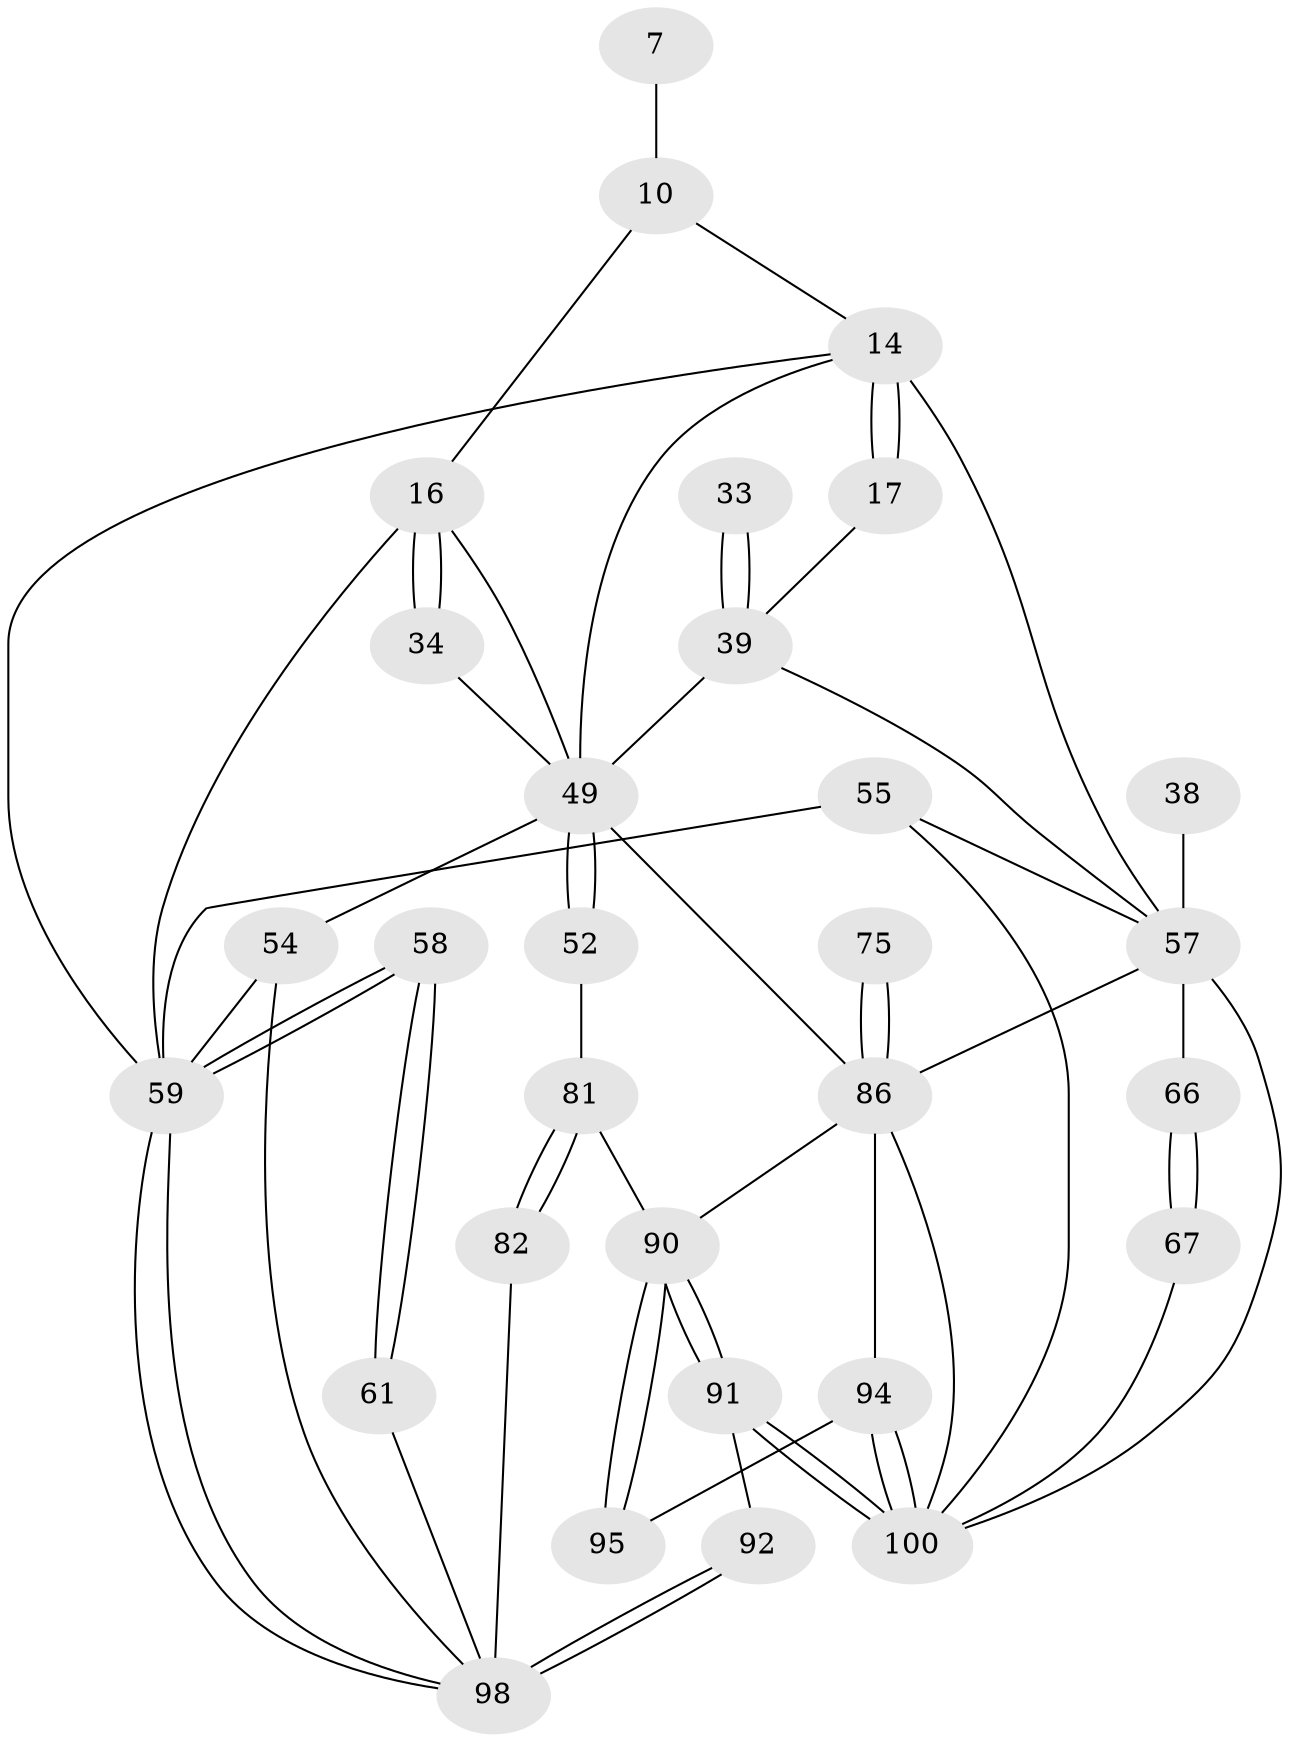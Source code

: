 // original degree distribution, {3: 0.03, 6: 0.24, 5: 0.49, 4: 0.24}
// Generated by graph-tools (version 1.1) at 2025/05/03/04/25 22:05:40]
// undirected, 30 vertices, 63 edges
graph export_dot {
graph [start="1"]
  node [color=gray90,style=filled];
  7 [pos="+0.15667225844581154+0"];
  10 [pos="+0.16718552827873304+0.04790134231122905",super="+6"];
  14 [pos="+0.29860291152911567+0.15919092405751092",super="+11"];
  16 [pos="+0.251098201058332+0.18692463408396384",super="+5"];
  17 [pos="+0.38332915228337894+0.13617323326370698"];
  33 [pos="+0.5104226225499788+0.4500279208687834",super="+32"];
  34 [pos="+0.19439994894579493+0.22713998753060205"];
  38 [pos="+0.8422064068877052+0.36350102968583087"];
  39 [pos="+0.5099206063640681+0.5204262469954335",super="+28+30"];
  49 [pos="+0.21659764203679935+0.5802554316102736",super="+37+45"];
  52 [pos="+0.24574544827447997+0.5930976996726323",super="+51"];
  54 [pos="+0.13381896525918024+0.5908688694691157",super="+50+48"];
  55 [pos="+1+1",super="+13"];
  57 [pos="+1+0.6607138736635946",super="+53+41+42+27+26"];
  58 [pos="+0+0.7269806021723285"];
  59 [pos="+0+1",super="+2+46"];
  61 [pos="+0+0.726197721809785"];
  66 [pos="+0.7882840006264519+0.6421455507894532",super="+65"];
  67 [pos="+0.842609032581387+0.7834988796416379"];
  75 [pos="+0.6474433206265279+0.8432215157521581"];
  81 [pos="+0.32452093345457383+0.8623900526192632",super="+76+62"];
  82 [pos="+0.3065613577686834+0.8707118000557568",super="+78"];
  86 [pos="+0.7183073174557778+0.9216758851921875",super="+69+70+71"];
  90 [pos="+0.45575497355598027+1",super="+85+73+72"];
  91 [pos="+0.4190696211179194+1"];
  92 [pos="+0.345330591698023+1"];
  94 [pos="+0.7089908523934049+0.9967004274529939",super="+89+88"];
  95 [pos="+0.5091596698132363+0.9154369972885866"];
  98 [pos="+0+1",super="+80+79+93+77"];
  100 [pos="+0.6871018298665127+1",super="+99+83+56+84+97"];
  7 -- 10 [weight=2];
  10 -- 16;
  10 -- 14;
  14 -- 17 [weight=2];
  14 -- 17;
  14 -- 59;
  14 -- 49;
  14 -- 57;
  16 -- 34 [weight=2];
  16 -- 34;
  16 -- 59;
  16 -- 49;
  17 -- 39;
  33 -- 39 [weight=4];
  33 -- 39;
  34 -- 49;
  38 -- 57 [weight=3];
  39 -- 49 [weight=2];
  39 -- 57 [weight=2];
  49 -- 52 [weight=2];
  49 -- 52;
  49 -- 54 [weight=2];
  49 -- 86;
  52 -- 81 [weight=2];
  54 -- 59;
  54 -- 98;
  55 -- 59 [weight=2];
  55 -- 100 [weight=2];
  55 -- 57 [weight=2];
  57 -- 66 [weight=2];
  57 -- 100;
  57 -- 86;
  58 -- 59 [weight=2];
  58 -- 59;
  58 -- 61;
  58 -- 61;
  59 -- 98;
  59 -- 98;
  61 -- 98 [weight=2];
  66 -- 67 [weight=2];
  66 -- 67;
  67 -- 100;
  75 -- 86 [weight=3];
  75 -- 86;
  81 -- 82 [weight=2];
  81 -- 82;
  81 -- 90 [weight=2];
  82 -- 98 [weight=3];
  86 -- 94;
  86 -- 90;
  86 -- 100;
  90 -- 91;
  90 -- 91;
  90 -- 95 [weight=2];
  90 -- 95;
  91 -- 92;
  91 -- 100;
  91 -- 100;
  92 -- 98 [weight=2];
  92 -- 98;
  94 -- 95;
  94 -- 100 [weight=4];
  94 -- 100;
}
